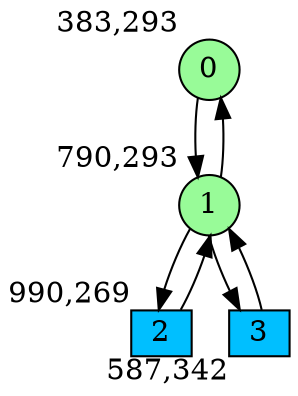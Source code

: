 digraph G {
graph [bgcolor=white]
node [shape=circle, style = filled, fillcolor=white,fixedsize=true, width=0.4, height=0.3 ]
0[xlabel="383,293", pos = "0,0.765625!", fillcolor=palegreen ];
1[xlabel="790,293", pos = "6.35938,0.765625!", fillcolor=palegreen ];
2[xlabel="990,269", pos = "9.48438,1.14063!", fillcolor=deepskyblue, shape=box ];
3[xlabel="587,342", pos = "3.1875,0!", fillcolor=deepskyblue, shape=box ];
0->1 ;
1->0 ;
1->2 ;
1->3 ;
2->1 ;
3->1 ;
}
